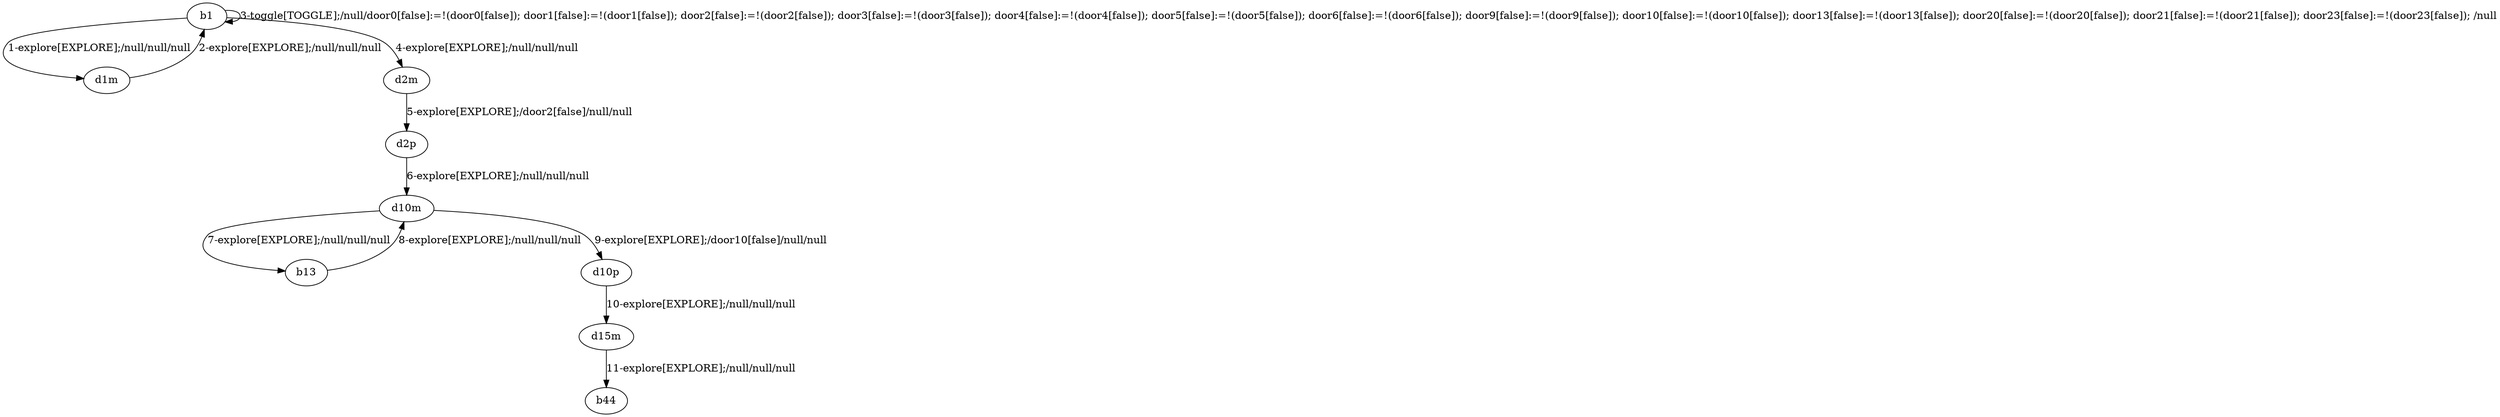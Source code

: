# Total number of goals covered by this test: 1
# d15m --> b44

digraph g {
"b1" -> "d1m" [label = "1-explore[EXPLORE];/null/null/null"];
"d1m" -> "b1" [label = "2-explore[EXPLORE];/null/null/null"];
"b1" -> "b1" [label = "3-toggle[TOGGLE];/null/door0[false]:=!(door0[false]); door1[false]:=!(door1[false]); door2[false]:=!(door2[false]); door3[false]:=!(door3[false]); door4[false]:=!(door4[false]); door5[false]:=!(door5[false]); door6[false]:=!(door6[false]); door9[false]:=!(door9[false]); door10[false]:=!(door10[false]); door13[false]:=!(door13[false]); door20[false]:=!(door20[false]); door21[false]:=!(door21[false]); door23[false]:=!(door23[false]); /null"];
"b1" -> "d2m" [label = "4-explore[EXPLORE];/null/null/null"];
"d2m" -> "d2p" [label = "5-explore[EXPLORE];/door2[false]/null/null"];
"d2p" -> "d10m" [label = "6-explore[EXPLORE];/null/null/null"];
"d10m" -> "b13" [label = "7-explore[EXPLORE];/null/null/null"];
"b13" -> "d10m" [label = "8-explore[EXPLORE];/null/null/null"];
"d10m" -> "d10p" [label = "9-explore[EXPLORE];/door10[false]/null/null"];
"d10p" -> "d15m" [label = "10-explore[EXPLORE];/null/null/null"];
"d15m" -> "b44" [label = "11-explore[EXPLORE];/null/null/null"];
}